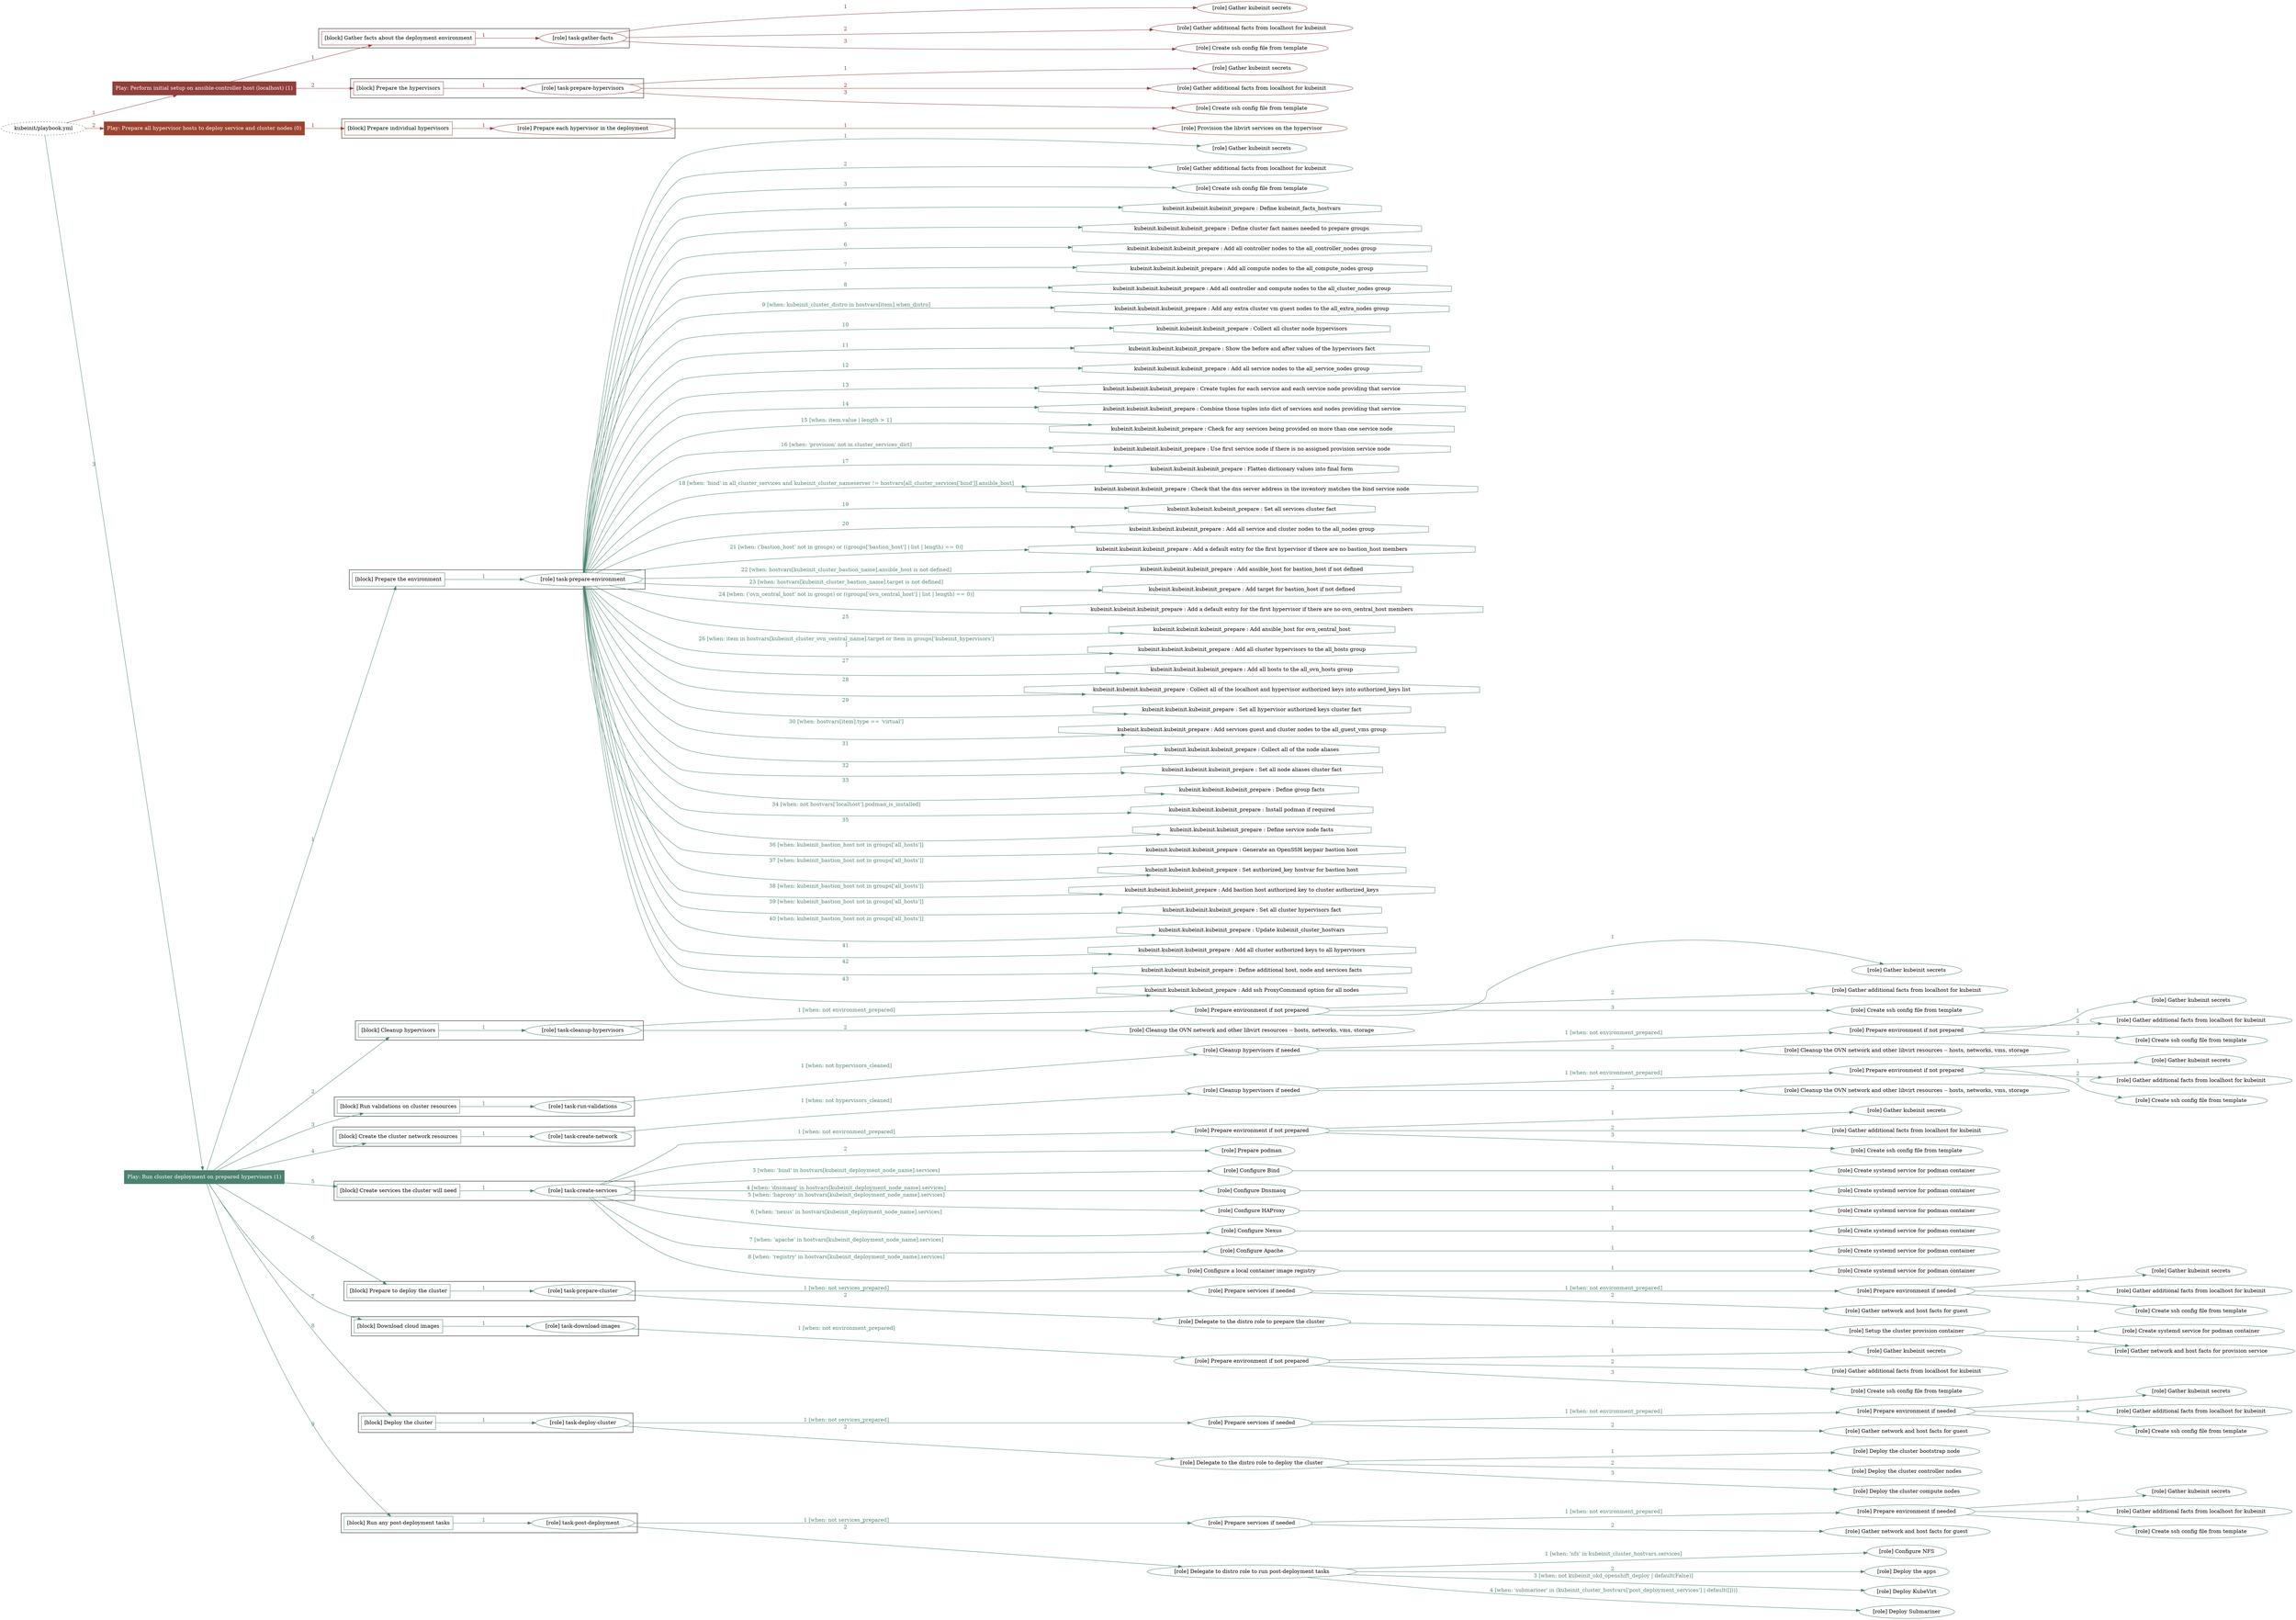 digraph {
	graph [concentrate=true ordering=in rankdir=LR ratio=fill]
	edge [esep=5 sep=10]
	"kubeinit/playbook.yml" [URL="/home/runner/work/kubeinit/kubeinit/kubeinit/playbook.yml" id=playbook_8d5573ac style=dotted]
	play_053ea369 [label="Play: Perform initial setup on ansible-controller host (localhost) (1)" URL="/home/runner/work/kubeinit/kubeinit/kubeinit/playbook.yml" color="#903f3c" fontcolor="#ffffff" id=play_053ea369 shape=box style=filled tooltip=localhost]
	"kubeinit/playbook.yml" -> play_053ea369 [label="1 " color="#903f3c" fontcolor="#903f3c" id=edge_a3013bf0 labeltooltip="1 " tooltip="1 "]
	subgraph "Gather kubeinit secrets" {
		role_532ce333 [label="[role] Gather kubeinit secrets" URL="/home/runner/.ansible/collections/ansible_collections/kubeinit/kubeinit/roles/kubeinit_prepare/tasks/gather_kubeinit_facts.yml" color="#903f3c" id=role_532ce333 tooltip="Gather kubeinit secrets"]
	}
	subgraph "Gather additional facts from localhost for kubeinit" {
		role_33d07487 [label="[role] Gather additional facts from localhost for kubeinit" URL="/home/runner/.ansible/collections/ansible_collections/kubeinit/kubeinit/roles/kubeinit_prepare/tasks/gather_kubeinit_facts.yml" color="#903f3c" id=role_33d07487 tooltip="Gather additional facts from localhost for kubeinit"]
	}
	subgraph "Create ssh config file from template" {
		role_3aaac4f6 [label="[role] Create ssh config file from template" URL="/home/runner/.ansible/collections/ansible_collections/kubeinit/kubeinit/roles/kubeinit_prepare/tasks/gather_kubeinit_facts.yml" color="#903f3c" id=role_3aaac4f6 tooltip="Create ssh config file from template"]
	}
	subgraph "task-gather-facts" {
		role_3e9b1aee [label="[role] task-gather-facts" URL="/home/runner/work/kubeinit/kubeinit/kubeinit/playbook.yml" color="#903f3c" id=role_3e9b1aee tooltip="task-gather-facts"]
		role_3e9b1aee -> role_532ce333 [label="1 " color="#903f3c" fontcolor="#903f3c" id=edge_bbf2326a labeltooltip="1 " tooltip="1 "]
		role_3e9b1aee -> role_33d07487 [label="2 " color="#903f3c" fontcolor="#903f3c" id=edge_dcf78ab6 labeltooltip="2 " tooltip="2 "]
		role_3e9b1aee -> role_3aaac4f6 [label="3 " color="#903f3c" fontcolor="#903f3c" id=edge_86fddc4f labeltooltip="3 " tooltip="3 "]
	}
	subgraph "Gather kubeinit secrets" {
		role_a348fa1e [label="[role] Gather kubeinit secrets" URL="/home/runner/.ansible/collections/ansible_collections/kubeinit/kubeinit/roles/kubeinit_prepare/tasks/gather_kubeinit_facts.yml" color="#903f3c" id=role_a348fa1e tooltip="Gather kubeinit secrets"]
	}
	subgraph "Gather additional facts from localhost for kubeinit" {
		role_28e2e22c [label="[role] Gather additional facts from localhost for kubeinit" URL="/home/runner/.ansible/collections/ansible_collections/kubeinit/kubeinit/roles/kubeinit_prepare/tasks/gather_kubeinit_facts.yml" color="#903f3c" id=role_28e2e22c tooltip="Gather additional facts from localhost for kubeinit"]
	}
	subgraph "Create ssh config file from template" {
		role_cd3ec3ee [label="[role] Create ssh config file from template" URL="/home/runner/.ansible/collections/ansible_collections/kubeinit/kubeinit/roles/kubeinit_prepare/tasks/gather_kubeinit_facts.yml" color="#903f3c" id=role_cd3ec3ee tooltip="Create ssh config file from template"]
	}
	subgraph "task-prepare-hypervisors" {
		role_7b2aa7ef [label="[role] task-prepare-hypervisors" URL="/home/runner/work/kubeinit/kubeinit/kubeinit/playbook.yml" color="#903f3c" id=role_7b2aa7ef tooltip="task-prepare-hypervisors"]
		role_7b2aa7ef -> role_a348fa1e [label="1 " color="#903f3c" fontcolor="#903f3c" id=edge_abfbcab7 labeltooltip="1 " tooltip="1 "]
		role_7b2aa7ef -> role_28e2e22c [label="2 " color="#903f3c" fontcolor="#903f3c" id=edge_acfe8ccc labeltooltip="2 " tooltip="2 "]
		role_7b2aa7ef -> role_cd3ec3ee [label="3 " color="#903f3c" fontcolor="#903f3c" id=edge_956b2762 labeltooltip="3 " tooltip="3 "]
	}
	subgraph "Play: Perform initial setup on ansible-controller host (localhost) (1)" {
		play_053ea369 -> block_03dbabe7 [label=1 color="#903f3c" fontcolor="#903f3c" id=edge_592fe88f labeltooltip=1 tooltip=1]
		subgraph cluster_block_03dbabe7 {
			block_03dbabe7 [label="[block] Gather facts about the deployment environment" URL="/home/runner/work/kubeinit/kubeinit/kubeinit/playbook.yml" color="#903f3c" id=block_03dbabe7 labeltooltip="Gather facts about the deployment environment" shape=box tooltip="Gather facts about the deployment environment"]
			block_03dbabe7 -> role_3e9b1aee [label="1 " color="#903f3c" fontcolor="#903f3c" id=edge_4d8b4848 labeltooltip="1 " tooltip="1 "]
		}
		play_053ea369 -> block_2db72e00 [label=2 color="#903f3c" fontcolor="#903f3c" id=edge_09207cc5 labeltooltip=2 tooltip=2]
		subgraph cluster_block_2db72e00 {
			block_2db72e00 [label="[block] Prepare the hypervisors" URL="/home/runner/work/kubeinit/kubeinit/kubeinit/playbook.yml" color="#903f3c" id=block_2db72e00 labeltooltip="Prepare the hypervisors" shape=box tooltip="Prepare the hypervisors"]
			block_2db72e00 -> role_7b2aa7ef [label="1 " color="#903f3c" fontcolor="#903f3c" id=edge_973f64d5 labeltooltip="1 " tooltip="1 "]
		}
	}
	play_77795c1a [label="Play: Prepare all hypervisor hosts to deploy service and cluster nodes (0)" URL="/home/runner/work/kubeinit/kubeinit/kubeinit/playbook.yml" color="#9c4330" fontcolor="#ffffff" id=play_77795c1a shape=box style=filled tooltip="Play: Prepare all hypervisor hosts to deploy service and cluster nodes (0)"]
	"kubeinit/playbook.yml" -> play_77795c1a [label="2 " color="#9c4330" fontcolor="#9c4330" id=edge_f0987c31 labeltooltip="2 " tooltip="2 "]
	subgraph "Provision the libvirt services on the hypervisor" {
		role_7630bf75 [label="[role] Provision the libvirt services on the hypervisor" URL="/home/runner/.ansible/collections/ansible_collections/kubeinit/kubeinit/roles/kubeinit_prepare/tasks/prepare_hypervisor.yml" color="#9c4330" id=role_7630bf75 tooltip="Provision the libvirt services on the hypervisor"]
	}
	subgraph "Prepare each hypervisor in the deployment" {
		role_aa1078f0 [label="[role] Prepare each hypervisor in the deployment" URL="/home/runner/work/kubeinit/kubeinit/kubeinit/playbook.yml" color="#9c4330" id=role_aa1078f0 tooltip="Prepare each hypervisor in the deployment"]
		role_aa1078f0 -> role_7630bf75 [label="1 " color="#9c4330" fontcolor="#9c4330" id=edge_5627a6d8 labeltooltip="1 " tooltip="1 "]
	}
	subgraph "Play: Prepare all hypervisor hosts to deploy service and cluster nodes (0)" {
		play_77795c1a -> block_658cd0f0 [label=1 color="#9c4330" fontcolor="#9c4330" id=edge_2f57d000 labeltooltip=1 tooltip=1]
		subgraph cluster_block_658cd0f0 {
			block_658cd0f0 [label="[block] Prepare individual hypervisors" URL="/home/runner/work/kubeinit/kubeinit/kubeinit/playbook.yml" color="#9c4330" id=block_658cd0f0 labeltooltip="Prepare individual hypervisors" shape=box tooltip="Prepare individual hypervisors"]
			block_658cd0f0 -> role_aa1078f0 [label="1 " color="#9c4330" fontcolor="#9c4330" id=edge_2d1e1614 labeltooltip="1 " tooltip="1 "]
		}
	}
	play_6e9b8053 [label="Play: Run cluster deployment on prepared hypervisors (1)" URL="/home/runner/work/kubeinit/kubeinit/kubeinit/playbook.yml" color="#4b816f" fontcolor="#ffffff" id=play_6e9b8053 shape=box style=filled tooltip=localhost]
	"kubeinit/playbook.yml" -> play_6e9b8053 [label="3 " color="#4b816f" fontcolor="#4b816f" id=edge_c9eca6c6 labeltooltip="3 " tooltip="3 "]
	subgraph "Gather kubeinit secrets" {
		role_444c6a29 [label="[role] Gather kubeinit secrets" URL="/home/runner/.ansible/collections/ansible_collections/kubeinit/kubeinit/roles/kubeinit_prepare/tasks/gather_kubeinit_facts.yml" color="#4b816f" id=role_444c6a29 tooltip="Gather kubeinit secrets"]
	}
	subgraph "Gather additional facts from localhost for kubeinit" {
		role_e2e6a176 [label="[role] Gather additional facts from localhost for kubeinit" URL="/home/runner/.ansible/collections/ansible_collections/kubeinit/kubeinit/roles/kubeinit_prepare/tasks/gather_kubeinit_facts.yml" color="#4b816f" id=role_e2e6a176 tooltip="Gather additional facts from localhost for kubeinit"]
	}
	subgraph "Create ssh config file from template" {
		role_52a2f0cf [label="[role] Create ssh config file from template" URL="/home/runner/.ansible/collections/ansible_collections/kubeinit/kubeinit/roles/kubeinit_prepare/tasks/gather_kubeinit_facts.yml" color="#4b816f" id=role_52a2f0cf tooltip="Create ssh config file from template"]
	}
	subgraph "task-prepare-environment" {
		role_639b4318 [label="[role] task-prepare-environment" URL="/home/runner/work/kubeinit/kubeinit/kubeinit/playbook.yml" color="#4b816f" id=role_639b4318 tooltip="task-prepare-environment"]
		role_639b4318 -> role_444c6a29 [label="1 " color="#4b816f" fontcolor="#4b816f" id=edge_729e97f3 labeltooltip="1 " tooltip="1 "]
		role_639b4318 -> role_e2e6a176 [label="2 " color="#4b816f" fontcolor="#4b816f" id=edge_358f7bb9 labeltooltip="2 " tooltip="2 "]
		role_639b4318 -> role_52a2f0cf [label="3 " color="#4b816f" fontcolor="#4b816f" id=edge_d2287fee labeltooltip="3 " tooltip="3 "]
		task_b8e37aeb [label="kubeinit.kubeinit.kubeinit_prepare : Define kubeinit_facts_hostvars" URL="/home/runner/.ansible/collections/ansible_collections/kubeinit/kubeinit/roles/kubeinit_prepare/tasks/main.yml" color="#4b816f" id=task_b8e37aeb shape=octagon tooltip="kubeinit.kubeinit.kubeinit_prepare : Define kubeinit_facts_hostvars"]
		role_639b4318 -> task_b8e37aeb [label="4 " color="#4b816f" fontcolor="#4b816f" id=edge_d8dfb151 labeltooltip="4 " tooltip="4 "]
		task_7d9e97bb [label="kubeinit.kubeinit.kubeinit_prepare : Define cluster fact names needed to prepare groups" URL="/home/runner/.ansible/collections/ansible_collections/kubeinit/kubeinit/roles/kubeinit_prepare/tasks/main.yml" color="#4b816f" id=task_7d9e97bb shape=octagon tooltip="kubeinit.kubeinit.kubeinit_prepare : Define cluster fact names needed to prepare groups"]
		role_639b4318 -> task_7d9e97bb [label="5 " color="#4b816f" fontcolor="#4b816f" id=edge_5c64fa77 labeltooltip="5 " tooltip="5 "]
		task_091faea9 [label="kubeinit.kubeinit.kubeinit_prepare : Add all controller nodes to the all_controller_nodes group" URL="/home/runner/.ansible/collections/ansible_collections/kubeinit/kubeinit/roles/kubeinit_prepare/tasks/prepare_groups.yml" color="#4b816f" id=task_091faea9 shape=octagon tooltip="kubeinit.kubeinit.kubeinit_prepare : Add all controller nodes to the all_controller_nodes group"]
		role_639b4318 -> task_091faea9 [label="6 " color="#4b816f" fontcolor="#4b816f" id=edge_cfb22fc2 labeltooltip="6 " tooltip="6 "]
		task_39da2216 [label="kubeinit.kubeinit.kubeinit_prepare : Add all compute nodes to the all_compute_nodes group" URL="/home/runner/.ansible/collections/ansible_collections/kubeinit/kubeinit/roles/kubeinit_prepare/tasks/prepare_groups.yml" color="#4b816f" id=task_39da2216 shape=octagon tooltip="kubeinit.kubeinit.kubeinit_prepare : Add all compute nodes to the all_compute_nodes group"]
		role_639b4318 -> task_39da2216 [label="7 " color="#4b816f" fontcolor="#4b816f" id=edge_51f61da4 labeltooltip="7 " tooltip="7 "]
		task_614bc393 [label="kubeinit.kubeinit.kubeinit_prepare : Add all controller and compute nodes to the all_cluster_nodes group" URL="/home/runner/.ansible/collections/ansible_collections/kubeinit/kubeinit/roles/kubeinit_prepare/tasks/prepare_groups.yml" color="#4b816f" id=task_614bc393 shape=octagon tooltip="kubeinit.kubeinit.kubeinit_prepare : Add all controller and compute nodes to the all_cluster_nodes group"]
		role_639b4318 -> task_614bc393 [label="8 " color="#4b816f" fontcolor="#4b816f" id=edge_d3cd365f labeltooltip="8 " tooltip="8 "]
		task_a6437f78 [label="kubeinit.kubeinit.kubeinit_prepare : Add any extra cluster vm guest nodes to the all_extra_nodes group" URL="/home/runner/.ansible/collections/ansible_collections/kubeinit/kubeinit/roles/kubeinit_prepare/tasks/prepare_groups.yml" color="#4b816f" id=task_a6437f78 shape=octagon tooltip="kubeinit.kubeinit.kubeinit_prepare : Add any extra cluster vm guest nodes to the all_extra_nodes group"]
		role_639b4318 -> task_a6437f78 [label="9 [when: kubeinit_cluster_distro in hostvars[item].when_distro]" color="#4b816f" fontcolor="#4b816f" id=edge_5e897751 labeltooltip="9 [when: kubeinit_cluster_distro in hostvars[item].when_distro]" tooltip="9 [when: kubeinit_cluster_distro in hostvars[item].when_distro]"]
		task_717c4858 [label="kubeinit.kubeinit.kubeinit_prepare : Collect all cluster node hypervisors" URL="/home/runner/.ansible/collections/ansible_collections/kubeinit/kubeinit/roles/kubeinit_prepare/tasks/prepare_groups.yml" color="#4b816f" id=task_717c4858 shape=octagon tooltip="kubeinit.kubeinit.kubeinit_prepare : Collect all cluster node hypervisors"]
		role_639b4318 -> task_717c4858 [label="10 " color="#4b816f" fontcolor="#4b816f" id=edge_2a9dae43 labeltooltip="10 " tooltip="10 "]
		task_8324b4c1 [label="kubeinit.kubeinit.kubeinit_prepare : Show the before and after values of the hypervisors fact" URL="/home/runner/.ansible/collections/ansible_collections/kubeinit/kubeinit/roles/kubeinit_prepare/tasks/prepare_groups.yml" color="#4b816f" id=task_8324b4c1 shape=octagon tooltip="kubeinit.kubeinit.kubeinit_prepare : Show the before and after values of the hypervisors fact"]
		role_639b4318 -> task_8324b4c1 [label="11 " color="#4b816f" fontcolor="#4b816f" id=edge_fc9ab44e labeltooltip="11 " tooltip="11 "]
		task_ad2e68c0 [label="kubeinit.kubeinit.kubeinit_prepare : Add all service nodes to the all_service_nodes group" URL="/home/runner/.ansible/collections/ansible_collections/kubeinit/kubeinit/roles/kubeinit_prepare/tasks/prepare_groups.yml" color="#4b816f" id=task_ad2e68c0 shape=octagon tooltip="kubeinit.kubeinit.kubeinit_prepare : Add all service nodes to the all_service_nodes group"]
		role_639b4318 -> task_ad2e68c0 [label="12 " color="#4b816f" fontcolor="#4b816f" id=edge_d34e4641 labeltooltip="12 " tooltip="12 "]
		task_205f3c26 [label="kubeinit.kubeinit.kubeinit_prepare : Create tuples for each service and each service node providing that service" URL="/home/runner/.ansible/collections/ansible_collections/kubeinit/kubeinit/roles/kubeinit_prepare/tasks/prepare_groups.yml" color="#4b816f" id=task_205f3c26 shape=octagon tooltip="kubeinit.kubeinit.kubeinit_prepare : Create tuples for each service and each service node providing that service"]
		role_639b4318 -> task_205f3c26 [label="13 " color="#4b816f" fontcolor="#4b816f" id=edge_c9c90cee labeltooltip="13 " tooltip="13 "]
		task_452f4e2c [label="kubeinit.kubeinit.kubeinit_prepare : Combine those tuples into dict of services and nodes providing that service" URL="/home/runner/.ansible/collections/ansible_collections/kubeinit/kubeinit/roles/kubeinit_prepare/tasks/prepare_groups.yml" color="#4b816f" id=task_452f4e2c shape=octagon tooltip="kubeinit.kubeinit.kubeinit_prepare : Combine those tuples into dict of services and nodes providing that service"]
		role_639b4318 -> task_452f4e2c [label="14 " color="#4b816f" fontcolor="#4b816f" id=edge_7b44cd2a labeltooltip="14 " tooltip="14 "]
		task_525a67d7 [label="kubeinit.kubeinit.kubeinit_prepare : Check for any services being provided on more than one service node" URL="/home/runner/.ansible/collections/ansible_collections/kubeinit/kubeinit/roles/kubeinit_prepare/tasks/prepare_groups.yml" color="#4b816f" id=task_525a67d7 shape=octagon tooltip="kubeinit.kubeinit.kubeinit_prepare : Check for any services being provided on more than one service node"]
		role_639b4318 -> task_525a67d7 [label="15 [when: item.value | length > 1]" color="#4b816f" fontcolor="#4b816f" id=edge_1f7eb22f labeltooltip="15 [when: item.value | length > 1]" tooltip="15 [when: item.value | length > 1]"]
		task_59fae588 [label="kubeinit.kubeinit.kubeinit_prepare : Use first service node if there is no assigned provision service node" URL="/home/runner/.ansible/collections/ansible_collections/kubeinit/kubeinit/roles/kubeinit_prepare/tasks/prepare_groups.yml" color="#4b816f" id=task_59fae588 shape=octagon tooltip="kubeinit.kubeinit.kubeinit_prepare : Use first service node if there is no assigned provision service node"]
		role_639b4318 -> task_59fae588 [label="16 [when: 'provision' not in cluster_services_dict]" color="#4b816f" fontcolor="#4b816f" id=edge_4710b83e labeltooltip="16 [when: 'provision' not in cluster_services_dict]" tooltip="16 [when: 'provision' not in cluster_services_dict]"]
		task_2725b32e [label="kubeinit.kubeinit.kubeinit_prepare : Flatten dictionary values into final form" URL="/home/runner/.ansible/collections/ansible_collections/kubeinit/kubeinit/roles/kubeinit_prepare/tasks/prepare_groups.yml" color="#4b816f" id=task_2725b32e shape=octagon tooltip="kubeinit.kubeinit.kubeinit_prepare : Flatten dictionary values into final form"]
		role_639b4318 -> task_2725b32e [label="17 " color="#4b816f" fontcolor="#4b816f" id=edge_4e500d06 labeltooltip="17 " tooltip="17 "]
		task_64bc4f85 [label="kubeinit.kubeinit.kubeinit_prepare : Check that the dns server address in the inventory matches the bind service node" URL="/home/runner/.ansible/collections/ansible_collections/kubeinit/kubeinit/roles/kubeinit_prepare/tasks/prepare_groups.yml" color="#4b816f" id=task_64bc4f85 shape=octagon tooltip="kubeinit.kubeinit.kubeinit_prepare : Check that the dns server address in the inventory matches the bind service node"]
		role_639b4318 -> task_64bc4f85 [label="18 [when: 'bind' in all_cluster_services and kubeinit_cluster_nameserver != hostvars[all_cluster_services['bind']].ansible_host]" color="#4b816f" fontcolor="#4b816f" id=edge_a41d9c47 labeltooltip="18 [when: 'bind' in all_cluster_services and kubeinit_cluster_nameserver != hostvars[all_cluster_services['bind']].ansible_host]" tooltip="18 [when: 'bind' in all_cluster_services and kubeinit_cluster_nameserver != hostvars[all_cluster_services['bind']].ansible_host]"]
		task_12ad8d05 [label="kubeinit.kubeinit.kubeinit_prepare : Set all services cluster fact" URL="/home/runner/.ansible/collections/ansible_collections/kubeinit/kubeinit/roles/kubeinit_prepare/tasks/prepare_groups.yml" color="#4b816f" id=task_12ad8d05 shape=octagon tooltip="kubeinit.kubeinit.kubeinit_prepare : Set all services cluster fact"]
		role_639b4318 -> task_12ad8d05 [label="19 " color="#4b816f" fontcolor="#4b816f" id=edge_5b57c43b labeltooltip="19 " tooltip="19 "]
		task_ebe10749 [label="kubeinit.kubeinit.kubeinit_prepare : Add all service and cluster nodes to the all_nodes group" URL="/home/runner/.ansible/collections/ansible_collections/kubeinit/kubeinit/roles/kubeinit_prepare/tasks/prepare_groups.yml" color="#4b816f" id=task_ebe10749 shape=octagon tooltip="kubeinit.kubeinit.kubeinit_prepare : Add all service and cluster nodes to the all_nodes group"]
		role_639b4318 -> task_ebe10749 [label="20 " color="#4b816f" fontcolor="#4b816f" id=edge_0936c537 labeltooltip="20 " tooltip="20 "]
		task_eb07d38d [label="kubeinit.kubeinit.kubeinit_prepare : Add a default entry for the first hypervisor if there are no bastion_host members" URL="/home/runner/.ansible/collections/ansible_collections/kubeinit/kubeinit/roles/kubeinit_prepare/tasks/prepare_groups.yml" color="#4b816f" id=task_eb07d38d shape=octagon tooltip="kubeinit.kubeinit.kubeinit_prepare : Add a default entry for the first hypervisor if there are no bastion_host members"]
		role_639b4318 -> task_eb07d38d [label="21 [when: ('bastion_host' not in groups) or ((groups['bastion_host'] | list | length) == 0)]" color="#4b816f" fontcolor="#4b816f" id=edge_99327e13 labeltooltip="21 [when: ('bastion_host' not in groups) or ((groups['bastion_host'] | list | length) == 0)]" tooltip="21 [when: ('bastion_host' not in groups) or ((groups['bastion_host'] | list | length) == 0)]"]
		task_f01f6db7 [label="kubeinit.kubeinit.kubeinit_prepare : Add ansible_host for bastion_host if not defined" URL="/home/runner/.ansible/collections/ansible_collections/kubeinit/kubeinit/roles/kubeinit_prepare/tasks/prepare_groups.yml" color="#4b816f" id=task_f01f6db7 shape=octagon tooltip="kubeinit.kubeinit.kubeinit_prepare : Add ansible_host for bastion_host if not defined"]
		role_639b4318 -> task_f01f6db7 [label="22 [when: hostvars[kubeinit_cluster_bastion_name].ansible_host is not defined]" color="#4b816f" fontcolor="#4b816f" id=edge_85375030 labeltooltip="22 [when: hostvars[kubeinit_cluster_bastion_name].ansible_host is not defined]" tooltip="22 [when: hostvars[kubeinit_cluster_bastion_name].ansible_host is not defined]"]
		task_52b6e5fe [label="kubeinit.kubeinit.kubeinit_prepare : Add target for bastion_host if not defined" URL="/home/runner/.ansible/collections/ansible_collections/kubeinit/kubeinit/roles/kubeinit_prepare/tasks/prepare_groups.yml" color="#4b816f" id=task_52b6e5fe shape=octagon tooltip="kubeinit.kubeinit.kubeinit_prepare : Add target for bastion_host if not defined"]
		role_639b4318 -> task_52b6e5fe [label="23 [when: hostvars[kubeinit_cluster_bastion_name].target is not defined]" color="#4b816f" fontcolor="#4b816f" id=edge_3683cae1 labeltooltip="23 [when: hostvars[kubeinit_cluster_bastion_name].target is not defined]" tooltip="23 [when: hostvars[kubeinit_cluster_bastion_name].target is not defined]"]
		task_5a695629 [label="kubeinit.kubeinit.kubeinit_prepare : Add a default entry for the first hypervisor if there are no ovn_central_host members" URL="/home/runner/.ansible/collections/ansible_collections/kubeinit/kubeinit/roles/kubeinit_prepare/tasks/prepare_groups.yml" color="#4b816f" id=task_5a695629 shape=octagon tooltip="kubeinit.kubeinit.kubeinit_prepare : Add a default entry for the first hypervisor if there are no ovn_central_host members"]
		role_639b4318 -> task_5a695629 [label="24 [when: ('ovn_central_host' not in groups) or ((groups['ovn_central_host'] | list | length) == 0)]" color="#4b816f" fontcolor="#4b816f" id=edge_0b64f483 labeltooltip="24 [when: ('ovn_central_host' not in groups) or ((groups['ovn_central_host'] | list | length) == 0)]" tooltip="24 [when: ('ovn_central_host' not in groups) or ((groups['ovn_central_host'] | list | length) == 0)]"]
		task_c86c7352 [label="kubeinit.kubeinit.kubeinit_prepare : Add ansible_host for ovn_central_host" URL="/home/runner/.ansible/collections/ansible_collections/kubeinit/kubeinit/roles/kubeinit_prepare/tasks/prepare_groups.yml" color="#4b816f" id=task_c86c7352 shape=octagon tooltip="kubeinit.kubeinit.kubeinit_prepare : Add ansible_host for ovn_central_host"]
		role_639b4318 -> task_c86c7352 [label="25 " color="#4b816f" fontcolor="#4b816f" id=edge_f2b49f4e labeltooltip="25 " tooltip="25 "]
		task_199db843 [label="kubeinit.kubeinit.kubeinit_prepare : Add all cluster hypervisors to the all_hosts group" URL="/home/runner/.ansible/collections/ansible_collections/kubeinit/kubeinit/roles/kubeinit_prepare/tasks/prepare_groups.yml" color="#4b816f" id=task_199db843 shape=octagon tooltip="kubeinit.kubeinit.kubeinit_prepare : Add all cluster hypervisors to the all_hosts group"]
		role_639b4318 -> task_199db843 [label="26 [when: item in hostvars[kubeinit_cluster_ovn_central_name].target or item in groups['kubeinit_hypervisors']
]" color="#4b816f" fontcolor="#4b816f" id=edge_674d752e labeltooltip="26 [when: item in hostvars[kubeinit_cluster_ovn_central_name].target or item in groups['kubeinit_hypervisors']
]" tooltip="26 [when: item in hostvars[kubeinit_cluster_ovn_central_name].target or item in groups['kubeinit_hypervisors']
]"]
		task_dea378b8 [label="kubeinit.kubeinit.kubeinit_prepare : Add all hosts to the all_ovn_hosts group" URL="/home/runner/.ansible/collections/ansible_collections/kubeinit/kubeinit/roles/kubeinit_prepare/tasks/prepare_groups.yml" color="#4b816f" id=task_dea378b8 shape=octagon tooltip="kubeinit.kubeinit.kubeinit_prepare : Add all hosts to the all_ovn_hosts group"]
		role_639b4318 -> task_dea378b8 [label="27 " color="#4b816f" fontcolor="#4b816f" id=edge_015be3cf labeltooltip="27 " tooltip="27 "]
		task_ba055586 [label="kubeinit.kubeinit.kubeinit_prepare : Collect all of the localhost and hypervisor authorized keys into authorized_keys list" URL="/home/runner/.ansible/collections/ansible_collections/kubeinit/kubeinit/roles/kubeinit_prepare/tasks/prepare_groups.yml" color="#4b816f" id=task_ba055586 shape=octagon tooltip="kubeinit.kubeinit.kubeinit_prepare : Collect all of the localhost and hypervisor authorized keys into authorized_keys list"]
		role_639b4318 -> task_ba055586 [label="28 " color="#4b816f" fontcolor="#4b816f" id=edge_a5250840 labeltooltip="28 " tooltip="28 "]
		task_5ae2d1c5 [label="kubeinit.kubeinit.kubeinit_prepare : Set all hypervisor authorized keys cluster fact" URL="/home/runner/.ansible/collections/ansible_collections/kubeinit/kubeinit/roles/kubeinit_prepare/tasks/prepare_groups.yml" color="#4b816f" id=task_5ae2d1c5 shape=octagon tooltip="kubeinit.kubeinit.kubeinit_prepare : Set all hypervisor authorized keys cluster fact"]
		role_639b4318 -> task_5ae2d1c5 [label="29 " color="#4b816f" fontcolor="#4b816f" id=edge_9a62c2d8 labeltooltip="29 " tooltip="29 "]
		task_8dac83e0 [label="kubeinit.kubeinit.kubeinit_prepare : Add services guest and cluster nodes to the all_guest_vms group" URL="/home/runner/.ansible/collections/ansible_collections/kubeinit/kubeinit/roles/kubeinit_prepare/tasks/prepare_groups.yml" color="#4b816f" id=task_8dac83e0 shape=octagon tooltip="kubeinit.kubeinit.kubeinit_prepare : Add services guest and cluster nodes to the all_guest_vms group"]
		role_639b4318 -> task_8dac83e0 [label="30 [when: hostvars[item].type == 'virtual']" color="#4b816f" fontcolor="#4b816f" id=edge_0fa1ad90 labeltooltip="30 [when: hostvars[item].type == 'virtual']" tooltip="30 [when: hostvars[item].type == 'virtual']"]
		task_c09857e8 [label="kubeinit.kubeinit.kubeinit_prepare : Collect all of the node aliases" URL="/home/runner/.ansible/collections/ansible_collections/kubeinit/kubeinit/roles/kubeinit_prepare/tasks/prepare_groups.yml" color="#4b816f" id=task_c09857e8 shape=octagon tooltip="kubeinit.kubeinit.kubeinit_prepare : Collect all of the node aliases"]
		role_639b4318 -> task_c09857e8 [label="31 " color="#4b816f" fontcolor="#4b816f" id=edge_1621a51d labeltooltip="31 " tooltip="31 "]
		task_25cb6bb3 [label="kubeinit.kubeinit.kubeinit_prepare : Set all node aliases cluster fact" URL="/home/runner/.ansible/collections/ansible_collections/kubeinit/kubeinit/roles/kubeinit_prepare/tasks/prepare_groups.yml" color="#4b816f" id=task_25cb6bb3 shape=octagon tooltip="kubeinit.kubeinit.kubeinit_prepare : Set all node aliases cluster fact"]
		role_639b4318 -> task_25cb6bb3 [label="32 " color="#4b816f" fontcolor="#4b816f" id=edge_7ac9b1eb labeltooltip="32 " tooltip="32 "]
		task_1055cc81 [label="kubeinit.kubeinit.kubeinit_prepare : Define group facts" URL="/home/runner/.ansible/collections/ansible_collections/kubeinit/kubeinit/roles/kubeinit_prepare/tasks/main.yml" color="#4b816f" id=task_1055cc81 shape=octagon tooltip="kubeinit.kubeinit.kubeinit_prepare : Define group facts"]
		role_639b4318 -> task_1055cc81 [label="33 " color="#4b816f" fontcolor="#4b816f" id=edge_695ef7e4 labeltooltip="33 " tooltip="33 "]
		task_67023b73 [label="kubeinit.kubeinit.kubeinit_prepare : Install podman if required" URL="/home/runner/.ansible/collections/ansible_collections/kubeinit/kubeinit/roles/kubeinit_prepare/tasks/main.yml" color="#4b816f" id=task_67023b73 shape=octagon tooltip="kubeinit.kubeinit.kubeinit_prepare : Install podman if required"]
		role_639b4318 -> task_67023b73 [label="34 [when: not hostvars['localhost'].podman_is_installed]" color="#4b816f" fontcolor="#4b816f" id=edge_ead21d76 labeltooltip="34 [when: not hostvars['localhost'].podman_is_installed]" tooltip="34 [when: not hostvars['localhost'].podman_is_installed]"]
		task_eed95917 [label="kubeinit.kubeinit.kubeinit_prepare : Define service node facts" URL="/home/runner/.ansible/collections/ansible_collections/kubeinit/kubeinit/roles/kubeinit_prepare/tasks/main.yml" color="#4b816f" id=task_eed95917 shape=octagon tooltip="kubeinit.kubeinit.kubeinit_prepare : Define service node facts"]
		role_639b4318 -> task_eed95917 [label="35 " color="#4b816f" fontcolor="#4b816f" id=edge_9438d192 labeltooltip="35 " tooltip="35 "]
		task_4673d1ed [label="kubeinit.kubeinit.kubeinit_prepare : Generate an OpenSSH keypair bastion host" URL="/home/runner/.ansible/collections/ansible_collections/kubeinit/kubeinit/roles/kubeinit_prepare/tasks/main.yml" color="#4b816f" id=task_4673d1ed shape=octagon tooltip="kubeinit.kubeinit.kubeinit_prepare : Generate an OpenSSH keypair bastion host"]
		role_639b4318 -> task_4673d1ed [label="36 [when: kubeinit_bastion_host not in groups['all_hosts']]" color="#4b816f" fontcolor="#4b816f" id=edge_d1ff7fbc labeltooltip="36 [when: kubeinit_bastion_host not in groups['all_hosts']]" tooltip="36 [when: kubeinit_bastion_host not in groups['all_hosts']]"]
		task_8d4a5bf1 [label="kubeinit.kubeinit.kubeinit_prepare : Set authorized_key hostvar for bastion host" URL="/home/runner/.ansible/collections/ansible_collections/kubeinit/kubeinit/roles/kubeinit_prepare/tasks/main.yml" color="#4b816f" id=task_8d4a5bf1 shape=octagon tooltip="kubeinit.kubeinit.kubeinit_prepare : Set authorized_key hostvar for bastion host"]
		role_639b4318 -> task_8d4a5bf1 [label="37 [when: kubeinit_bastion_host not in groups['all_hosts']]" color="#4b816f" fontcolor="#4b816f" id=edge_e796bd2f labeltooltip="37 [when: kubeinit_bastion_host not in groups['all_hosts']]" tooltip="37 [when: kubeinit_bastion_host not in groups['all_hosts']]"]
		task_a4b456ed [label="kubeinit.kubeinit.kubeinit_prepare : Add bastion host authorized key to cluster authorized_keys" URL="/home/runner/.ansible/collections/ansible_collections/kubeinit/kubeinit/roles/kubeinit_prepare/tasks/main.yml" color="#4b816f" id=task_a4b456ed shape=octagon tooltip="kubeinit.kubeinit.kubeinit_prepare : Add bastion host authorized key to cluster authorized_keys"]
		role_639b4318 -> task_a4b456ed [label="38 [when: kubeinit_bastion_host not in groups['all_hosts']]" color="#4b816f" fontcolor="#4b816f" id=edge_bdf758d4 labeltooltip="38 [when: kubeinit_bastion_host not in groups['all_hosts']]" tooltip="38 [when: kubeinit_bastion_host not in groups['all_hosts']]"]
		task_96192661 [label="kubeinit.kubeinit.kubeinit_prepare : Set all cluster hypervisors fact" URL="/home/runner/.ansible/collections/ansible_collections/kubeinit/kubeinit/roles/kubeinit_prepare/tasks/main.yml" color="#4b816f" id=task_96192661 shape=octagon tooltip="kubeinit.kubeinit.kubeinit_prepare : Set all cluster hypervisors fact"]
		role_639b4318 -> task_96192661 [label="39 [when: kubeinit_bastion_host not in groups['all_hosts']]" color="#4b816f" fontcolor="#4b816f" id=edge_8d28e4ed labeltooltip="39 [when: kubeinit_bastion_host not in groups['all_hosts']]" tooltip="39 [when: kubeinit_bastion_host not in groups['all_hosts']]"]
		task_fa1c7cbe [label="kubeinit.kubeinit.kubeinit_prepare : Update kubeinit_cluster_hostvars" URL="/home/runner/.ansible/collections/ansible_collections/kubeinit/kubeinit/roles/kubeinit_prepare/tasks/main.yml" color="#4b816f" id=task_fa1c7cbe shape=octagon tooltip="kubeinit.kubeinit.kubeinit_prepare : Update kubeinit_cluster_hostvars"]
		role_639b4318 -> task_fa1c7cbe [label="40 [when: kubeinit_bastion_host not in groups['all_hosts']]" color="#4b816f" fontcolor="#4b816f" id=edge_f35c73d7 labeltooltip="40 [when: kubeinit_bastion_host not in groups['all_hosts']]" tooltip="40 [when: kubeinit_bastion_host not in groups['all_hosts']]"]
		task_a3f938db [label="kubeinit.kubeinit.kubeinit_prepare : Add all cluster authorized keys to all hypervisors" URL="/home/runner/.ansible/collections/ansible_collections/kubeinit/kubeinit/roles/kubeinit_prepare/tasks/main.yml" color="#4b816f" id=task_a3f938db shape=octagon tooltip="kubeinit.kubeinit.kubeinit_prepare : Add all cluster authorized keys to all hypervisors"]
		role_639b4318 -> task_a3f938db [label="41 " color="#4b816f" fontcolor="#4b816f" id=edge_7b7adab0 labeltooltip="41 " tooltip="41 "]
		task_f4c8f506 [label="kubeinit.kubeinit.kubeinit_prepare : Define additional host, node and services facts" URL="/home/runner/.ansible/collections/ansible_collections/kubeinit/kubeinit/roles/kubeinit_prepare/tasks/main.yml" color="#4b816f" id=task_f4c8f506 shape=octagon tooltip="kubeinit.kubeinit.kubeinit_prepare : Define additional host, node and services facts"]
		role_639b4318 -> task_f4c8f506 [label="42 " color="#4b816f" fontcolor="#4b816f" id=edge_226c61fd labeltooltip="42 " tooltip="42 "]
		task_43f9ab0e [label="kubeinit.kubeinit.kubeinit_prepare : Add ssh ProxyCommand option for all nodes" URL="/home/runner/.ansible/collections/ansible_collections/kubeinit/kubeinit/roles/kubeinit_prepare/tasks/main.yml" color="#4b816f" id=task_43f9ab0e shape=octagon tooltip="kubeinit.kubeinit.kubeinit_prepare : Add ssh ProxyCommand option for all nodes"]
		role_639b4318 -> task_43f9ab0e [label="43 " color="#4b816f" fontcolor="#4b816f" id=edge_eb2160df labeltooltip="43 " tooltip="43 "]
	}
	subgraph "Gather kubeinit secrets" {
		role_0c746053 [label="[role] Gather kubeinit secrets" URL="/home/runner/.ansible/collections/ansible_collections/kubeinit/kubeinit/roles/kubeinit_prepare/tasks/gather_kubeinit_facts.yml" color="#4b816f" id=role_0c746053 tooltip="Gather kubeinit secrets"]
	}
	subgraph "Gather additional facts from localhost for kubeinit" {
		role_7cb90303 [label="[role] Gather additional facts from localhost for kubeinit" URL="/home/runner/.ansible/collections/ansible_collections/kubeinit/kubeinit/roles/kubeinit_prepare/tasks/gather_kubeinit_facts.yml" color="#4b816f" id=role_7cb90303 tooltip="Gather additional facts from localhost for kubeinit"]
	}
	subgraph "Create ssh config file from template" {
		role_d744b924 [label="[role] Create ssh config file from template" URL="/home/runner/.ansible/collections/ansible_collections/kubeinit/kubeinit/roles/kubeinit_prepare/tasks/gather_kubeinit_facts.yml" color="#4b816f" id=role_d744b924 tooltip="Create ssh config file from template"]
	}
	subgraph "Prepare environment if not prepared" {
		role_75816cc7 [label="[role] Prepare environment if not prepared" URL="/home/runner/.ansible/collections/ansible_collections/kubeinit/kubeinit/roles/kubeinit_prepare/tasks/cleanup_hypervisors.yml" color="#4b816f" id=role_75816cc7 tooltip="Prepare environment if not prepared"]
		role_75816cc7 -> role_0c746053 [label="1 " color="#4b816f" fontcolor="#4b816f" id=edge_cbe33809 labeltooltip="1 " tooltip="1 "]
		role_75816cc7 -> role_7cb90303 [label="2 " color="#4b816f" fontcolor="#4b816f" id=edge_ee63990c labeltooltip="2 " tooltip="2 "]
		role_75816cc7 -> role_d744b924 [label="3 " color="#4b816f" fontcolor="#4b816f" id=edge_b6134526 labeltooltip="3 " tooltip="3 "]
	}
	subgraph "Cleanup the OVN network and other libvirt resources -- hosts, networks, vms, storage" {
		role_4c67a8e0 [label="[role] Cleanup the OVN network and other libvirt resources -- hosts, networks, vms, storage" URL="/home/runner/.ansible/collections/ansible_collections/kubeinit/kubeinit/roles/kubeinit_prepare/tasks/cleanup_hypervisors.yml" color="#4b816f" id=role_4c67a8e0 tooltip="Cleanup the OVN network and other libvirt resources -- hosts, networks, vms, storage"]
	}
	subgraph "task-cleanup-hypervisors" {
		role_045b8f62 [label="[role] task-cleanup-hypervisors" URL="/home/runner/work/kubeinit/kubeinit/kubeinit/playbook.yml" color="#4b816f" id=role_045b8f62 tooltip="task-cleanup-hypervisors"]
		role_045b8f62 -> role_75816cc7 [label="1 [when: not environment_prepared]" color="#4b816f" fontcolor="#4b816f" id=edge_98a5a379 labeltooltip="1 [when: not environment_prepared]" tooltip="1 [when: not environment_prepared]"]
		role_045b8f62 -> role_4c67a8e0 [label="2 " color="#4b816f" fontcolor="#4b816f" id=edge_017b1d61 labeltooltip="2 " tooltip="2 "]
	}
	subgraph "Gather kubeinit secrets" {
		role_4f97558c [label="[role] Gather kubeinit secrets" URL="/home/runner/.ansible/collections/ansible_collections/kubeinit/kubeinit/roles/kubeinit_prepare/tasks/gather_kubeinit_facts.yml" color="#4b816f" id=role_4f97558c tooltip="Gather kubeinit secrets"]
	}
	subgraph "Gather additional facts from localhost for kubeinit" {
		role_e55c6cc3 [label="[role] Gather additional facts from localhost for kubeinit" URL="/home/runner/.ansible/collections/ansible_collections/kubeinit/kubeinit/roles/kubeinit_prepare/tasks/gather_kubeinit_facts.yml" color="#4b816f" id=role_e55c6cc3 tooltip="Gather additional facts from localhost for kubeinit"]
	}
	subgraph "Create ssh config file from template" {
		role_3626ff90 [label="[role] Create ssh config file from template" URL="/home/runner/.ansible/collections/ansible_collections/kubeinit/kubeinit/roles/kubeinit_prepare/tasks/gather_kubeinit_facts.yml" color="#4b816f" id=role_3626ff90 tooltip="Create ssh config file from template"]
	}
	subgraph "Prepare environment if not prepared" {
		role_255b9b74 [label="[role] Prepare environment if not prepared" URL="/home/runner/.ansible/collections/ansible_collections/kubeinit/kubeinit/roles/kubeinit_prepare/tasks/cleanup_hypervisors.yml" color="#4b816f" id=role_255b9b74 tooltip="Prepare environment if not prepared"]
		role_255b9b74 -> role_4f97558c [label="1 " color="#4b816f" fontcolor="#4b816f" id=edge_cc0e0041 labeltooltip="1 " tooltip="1 "]
		role_255b9b74 -> role_e55c6cc3 [label="2 " color="#4b816f" fontcolor="#4b816f" id=edge_524717d4 labeltooltip="2 " tooltip="2 "]
		role_255b9b74 -> role_3626ff90 [label="3 " color="#4b816f" fontcolor="#4b816f" id=edge_a803755c labeltooltip="3 " tooltip="3 "]
	}
	subgraph "Cleanup the OVN network and other libvirt resources -- hosts, networks, vms, storage" {
		role_02011e3c [label="[role] Cleanup the OVN network and other libvirt resources -- hosts, networks, vms, storage" URL="/home/runner/.ansible/collections/ansible_collections/kubeinit/kubeinit/roles/kubeinit_prepare/tasks/cleanup_hypervisors.yml" color="#4b816f" id=role_02011e3c tooltip="Cleanup the OVN network and other libvirt resources -- hosts, networks, vms, storage"]
	}
	subgraph "Cleanup hypervisors if needed" {
		role_9c0d4980 [label="[role] Cleanup hypervisors if needed" URL="/home/runner/.ansible/collections/ansible_collections/kubeinit/kubeinit/roles/kubeinit_validations/tasks/main.yml" color="#4b816f" id=role_9c0d4980 tooltip="Cleanup hypervisors if needed"]
		role_9c0d4980 -> role_255b9b74 [label="1 [when: not environment_prepared]" color="#4b816f" fontcolor="#4b816f" id=edge_9d9ea765 labeltooltip="1 [when: not environment_prepared]" tooltip="1 [when: not environment_prepared]"]
		role_9c0d4980 -> role_02011e3c [label="2 " color="#4b816f" fontcolor="#4b816f" id=edge_757d8074 labeltooltip="2 " tooltip="2 "]
	}
	subgraph "task-run-validations" {
		role_6f95f805 [label="[role] task-run-validations" URL="/home/runner/work/kubeinit/kubeinit/kubeinit/playbook.yml" color="#4b816f" id=role_6f95f805 tooltip="task-run-validations"]
		role_6f95f805 -> role_9c0d4980 [label="1 [when: not hypervisors_cleaned]" color="#4b816f" fontcolor="#4b816f" id=edge_02c5783a labeltooltip="1 [when: not hypervisors_cleaned]" tooltip="1 [when: not hypervisors_cleaned]"]
	}
	subgraph "Gather kubeinit secrets" {
		role_f9a6f593 [label="[role] Gather kubeinit secrets" URL="/home/runner/.ansible/collections/ansible_collections/kubeinit/kubeinit/roles/kubeinit_prepare/tasks/gather_kubeinit_facts.yml" color="#4b816f" id=role_f9a6f593 tooltip="Gather kubeinit secrets"]
	}
	subgraph "Gather additional facts from localhost for kubeinit" {
		role_54bda405 [label="[role] Gather additional facts from localhost for kubeinit" URL="/home/runner/.ansible/collections/ansible_collections/kubeinit/kubeinit/roles/kubeinit_prepare/tasks/gather_kubeinit_facts.yml" color="#4b816f" id=role_54bda405 tooltip="Gather additional facts from localhost for kubeinit"]
	}
	subgraph "Create ssh config file from template" {
		role_f2228892 [label="[role] Create ssh config file from template" URL="/home/runner/.ansible/collections/ansible_collections/kubeinit/kubeinit/roles/kubeinit_prepare/tasks/gather_kubeinit_facts.yml" color="#4b816f" id=role_f2228892 tooltip="Create ssh config file from template"]
	}
	subgraph "Prepare environment if not prepared" {
		role_63bae693 [label="[role] Prepare environment if not prepared" URL="/home/runner/.ansible/collections/ansible_collections/kubeinit/kubeinit/roles/kubeinit_prepare/tasks/cleanup_hypervisors.yml" color="#4b816f" id=role_63bae693 tooltip="Prepare environment if not prepared"]
		role_63bae693 -> role_f9a6f593 [label="1 " color="#4b816f" fontcolor="#4b816f" id=edge_08126254 labeltooltip="1 " tooltip="1 "]
		role_63bae693 -> role_54bda405 [label="2 " color="#4b816f" fontcolor="#4b816f" id=edge_73b9c148 labeltooltip="2 " tooltip="2 "]
		role_63bae693 -> role_f2228892 [label="3 " color="#4b816f" fontcolor="#4b816f" id=edge_10bcb942 labeltooltip="3 " tooltip="3 "]
	}
	subgraph "Cleanup the OVN network and other libvirt resources -- hosts, networks, vms, storage" {
		role_d12ea222 [label="[role] Cleanup the OVN network and other libvirt resources -- hosts, networks, vms, storage" URL="/home/runner/.ansible/collections/ansible_collections/kubeinit/kubeinit/roles/kubeinit_prepare/tasks/cleanup_hypervisors.yml" color="#4b816f" id=role_d12ea222 tooltip="Cleanup the OVN network and other libvirt resources -- hosts, networks, vms, storage"]
	}
	subgraph "Cleanup hypervisors if needed" {
		role_08659b16 [label="[role] Cleanup hypervisors if needed" URL="/home/runner/.ansible/collections/ansible_collections/kubeinit/kubeinit/roles/kubeinit_libvirt/tasks/create_network.yml" color="#4b816f" id=role_08659b16 tooltip="Cleanup hypervisors if needed"]
		role_08659b16 -> role_63bae693 [label="1 [when: not environment_prepared]" color="#4b816f" fontcolor="#4b816f" id=edge_8d8bc728 labeltooltip="1 [when: not environment_prepared]" tooltip="1 [when: not environment_prepared]"]
		role_08659b16 -> role_d12ea222 [label="2 " color="#4b816f" fontcolor="#4b816f" id=edge_47ec26f8 labeltooltip="2 " tooltip="2 "]
	}
	subgraph "task-create-network" {
		role_f8c86694 [label="[role] task-create-network" URL="/home/runner/work/kubeinit/kubeinit/kubeinit/playbook.yml" color="#4b816f" id=role_f8c86694 tooltip="task-create-network"]
		role_f8c86694 -> role_08659b16 [label="1 [when: not hypervisors_cleaned]" color="#4b816f" fontcolor="#4b816f" id=edge_bd2451b3 labeltooltip="1 [when: not hypervisors_cleaned]" tooltip="1 [when: not hypervisors_cleaned]"]
	}
	subgraph "Gather kubeinit secrets" {
		role_f273e343 [label="[role] Gather kubeinit secrets" URL="/home/runner/.ansible/collections/ansible_collections/kubeinit/kubeinit/roles/kubeinit_prepare/tasks/gather_kubeinit_facts.yml" color="#4b816f" id=role_f273e343 tooltip="Gather kubeinit secrets"]
	}
	subgraph "Gather additional facts from localhost for kubeinit" {
		role_124f5f91 [label="[role] Gather additional facts from localhost for kubeinit" URL="/home/runner/.ansible/collections/ansible_collections/kubeinit/kubeinit/roles/kubeinit_prepare/tasks/gather_kubeinit_facts.yml" color="#4b816f" id=role_124f5f91 tooltip="Gather additional facts from localhost for kubeinit"]
	}
	subgraph "Create ssh config file from template" {
		role_d28e7cf4 [label="[role] Create ssh config file from template" URL="/home/runner/.ansible/collections/ansible_collections/kubeinit/kubeinit/roles/kubeinit_prepare/tasks/gather_kubeinit_facts.yml" color="#4b816f" id=role_d28e7cf4 tooltip="Create ssh config file from template"]
	}
	subgraph "Prepare environment if not prepared" {
		role_004025fe [label="[role] Prepare environment if not prepared" URL="/home/runner/.ansible/collections/ansible_collections/kubeinit/kubeinit/roles/kubeinit_services/tasks/main.yml" color="#4b816f" id=role_004025fe tooltip="Prepare environment if not prepared"]
		role_004025fe -> role_f273e343 [label="1 " color="#4b816f" fontcolor="#4b816f" id=edge_f6e23f59 labeltooltip="1 " tooltip="1 "]
		role_004025fe -> role_124f5f91 [label="2 " color="#4b816f" fontcolor="#4b816f" id=edge_9aeda593 labeltooltip="2 " tooltip="2 "]
		role_004025fe -> role_d28e7cf4 [label="3 " color="#4b816f" fontcolor="#4b816f" id=edge_508e0c4c labeltooltip="3 " tooltip="3 "]
	}
	subgraph "Prepare podman" {
		role_298984df [label="[role] Prepare podman" URL="/home/runner/.ansible/collections/ansible_collections/kubeinit/kubeinit/roles/kubeinit_services/tasks/00_create_service_pod.yml" color="#4b816f" id=role_298984df tooltip="Prepare podman"]
	}
	subgraph "Create systemd service for podman container" {
		role_d796a147 [label="[role] Create systemd service for podman container" URL="/home/runner/.ansible/collections/ansible_collections/kubeinit/kubeinit/roles/kubeinit_bind/tasks/main.yml" color="#4b816f" id=role_d796a147 tooltip="Create systemd service for podman container"]
	}
	subgraph "Configure Bind" {
		role_63c89f90 [label="[role] Configure Bind" URL="/home/runner/.ansible/collections/ansible_collections/kubeinit/kubeinit/roles/kubeinit_services/tasks/start_services_containers.yml" color="#4b816f" id=role_63c89f90 tooltip="Configure Bind"]
		role_63c89f90 -> role_d796a147 [label="1 " color="#4b816f" fontcolor="#4b816f" id=edge_b38c1410 labeltooltip="1 " tooltip="1 "]
	}
	subgraph "Create systemd service for podman container" {
		role_8db8aa77 [label="[role] Create systemd service for podman container" URL="/home/runner/.ansible/collections/ansible_collections/kubeinit/kubeinit/roles/kubeinit_dnsmasq/tasks/main.yml" color="#4b816f" id=role_8db8aa77 tooltip="Create systemd service for podman container"]
	}
	subgraph "Configure Dnsmasq" {
		role_5e2a6029 [label="[role] Configure Dnsmasq" URL="/home/runner/.ansible/collections/ansible_collections/kubeinit/kubeinit/roles/kubeinit_services/tasks/start_services_containers.yml" color="#4b816f" id=role_5e2a6029 tooltip="Configure Dnsmasq"]
		role_5e2a6029 -> role_8db8aa77 [label="1 " color="#4b816f" fontcolor="#4b816f" id=edge_03a7e1c9 labeltooltip="1 " tooltip="1 "]
	}
	subgraph "Create systemd service for podman container" {
		role_d9ced1ee [label="[role] Create systemd service for podman container" URL="/home/runner/.ansible/collections/ansible_collections/kubeinit/kubeinit/roles/kubeinit_haproxy/tasks/main.yml" color="#4b816f" id=role_d9ced1ee tooltip="Create systemd service for podman container"]
	}
	subgraph "Configure HAProxy" {
		role_e7f23da3 [label="[role] Configure HAProxy" URL="/home/runner/.ansible/collections/ansible_collections/kubeinit/kubeinit/roles/kubeinit_services/tasks/start_services_containers.yml" color="#4b816f" id=role_e7f23da3 tooltip="Configure HAProxy"]
		role_e7f23da3 -> role_d9ced1ee [label="1 " color="#4b816f" fontcolor="#4b816f" id=edge_d63d8205 labeltooltip="1 " tooltip="1 "]
	}
	subgraph "Create systemd service for podman container" {
		role_a4242109 [label="[role] Create systemd service for podman container" URL="/home/runner/.ansible/collections/ansible_collections/kubeinit/kubeinit/roles/kubeinit_nexus/tasks/main.yml" color="#4b816f" id=role_a4242109 tooltip="Create systemd service for podman container"]
	}
	subgraph "Configure Nexus" {
		role_14849e80 [label="[role] Configure Nexus" URL="/home/runner/.ansible/collections/ansible_collections/kubeinit/kubeinit/roles/kubeinit_services/tasks/start_services_containers.yml" color="#4b816f" id=role_14849e80 tooltip="Configure Nexus"]
		role_14849e80 -> role_a4242109 [label="1 " color="#4b816f" fontcolor="#4b816f" id=edge_f744a95c labeltooltip="1 " tooltip="1 "]
	}
	subgraph "Create systemd service for podman container" {
		role_43e8514c [label="[role] Create systemd service for podman container" URL="/home/runner/.ansible/collections/ansible_collections/kubeinit/kubeinit/roles/kubeinit_apache/tasks/main.yml" color="#4b816f" id=role_43e8514c tooltip="Create systemd service for podman container"]
	}
	subgraph "Configure Apache" {
		role_98c7c2d5 [label="[role] Configure Apache" URL="/home/runner/.ansible/collections/ansible_collections/kubeinit/kubeinit/roles/kubeinit_services/tasks/start_services_containers.yml" color="#4b816f" id=role_98c7c2d5 tooltip="Configure Apache"]
		role_98c7c2d5 -> role_43e8514c [label="1 " color="#4b816f" fontcolor="#4b816f" id=edge_9be6cbd2 labeltooltip="1 " tooltip="1 "]
	}
	subgraph "Create systemd service for podman container" {
		role_740eb5f6 [label="[role] Create systemd service for podman container" URL="/home/runner/.ansible/collections/ansible_collections/kubeinit/kubeinit/roles/kubeinit_registry/tasks/main.yml" color="#4b816f" id=role_740eb5f6 tooltip="Create systemd service for podman container"]
	}
	subgraph "Configure a local container image registry" {
		role_74505271 [label="[role] Configure a local container image registry" URL="/home/runner/.ansible/collections/ansible_collections/kubeinit/kubeinit/roles/kubeinit_services/tasks/start_services_containers.yml" color="#4b816f" id=role_74505271 tooltip="Configure a local container image registry"]
		role_74505271 -> role_740eb5f6 [label="1 " color="#4b816f" fontcolor="#4b816f" id=edge_49ec379a labeltooltip="1 " tooltip="1 "]
	}
	subgraph "task-create-services" {
		role_0aa24dad [label="[role] task-create-services" URL="/home/runner/work/kubeinit/kubeinit/kubeinit/playbook.yml" color="#4b816f" id=role_0aa24dad tooltip="task-create-services"]
		role_0aa24dad -> role_004025fe [label="1 [when: not environment_prepared]" color="#4b816f" fontcolor="#4b816f" id=edge_b8c33a66 labeltooltip="1 [when: not environment_prepared]" tooltip="1 [when: not environment_prepared]"]
		role_0aa24dad -> role_298984df [label="2 " color="#4b816f" fontcolor="#4b816f" id=edge_e591bbac labeltooltip="2 " tooltip="2 "]
		role_0aa24dad -> role_63c89f90 [label="3 [when: 'bind' in hostvars[kubeinit_deployment_node_name].services]" color="#4b816f" fontcolor="#4b816f" id=edge_59f6a0a7 labeltooltip="3 [when: 'bind' in hostvars[kubeinit_deployment_node_name].services]" tooltip="3 [when: 'bind' in hostvars[kubeinit_deployment_node_name].services]"]
		role_0aa24dad -> role_5e2a6029 [label="4 [when: 'dnsmasq' in hostvars[kubeinit_deployment_node_name].services]" color="#4b816f" fontcolor="#4b816f" id=edge_760c1c2d labeltooltip="4 [when: 'dnsmasq' in hostvars[kubeinit_deployment_node_name].services]" tooltip="4 [when: 'dnsmasq' in hostvars[kubeinit_deployment_node_name].services]"]
		role_0aa24dad -> role_e7f23da3 [label="5 [when: 'haproxy' in hostvars[kubeinit_deployment_node_name].services]" color="#4b816f" fontcolor="#4b816f" id=edge_141a9d83 labeltooltip="5 [when: 'haproxy' in hostvars[kubeinit_deployment_node_name].services]" tooltip="5 [when: 'haproxy' in hostvars[kubeinit_deployment_node_name].services]"]
		role_0aa24dad -> role_14849e80 [label="6 [when: 'nexus' in hostvars[kubeinit_deployment_node_name].services]" color="#4b816f" fontcolor="#4b816f" id=edge_09ad2186 labeltooltip="6 [when: 'nexus' in hostvars[kubeinit_deployment_node_name].services]" tooltip="6 [when: 'nexus' in hostvars[kubeinit_deployment_node_name].services]"]
		role_0aa24dad -> role_98c7c2d5 [label="7 [when: 'apache' in hostvars[kubeinit_deployment_node_name].services]" color="#4b816f" fontcolor="#4b816f" id=edge_1d8c5dca labeltooltip="7 [when: 'apache' in hostvars[kubeinit_deployment_node_name].services]" tooltip="7 [when: 'apache' in hostvars[kubeinit_deployment_node_name].services]"]
		role_0aa24dad -> role_74505271 [label="8 [when: 'registry' in hostvars[kubeinit_deployment_node_name].services]" color="#4b816f" fontcolor="#4b816f" id=edge_3a99dae3 labeltooltip="8 [when: 'registry' in hostvars[kubeinit_deployment_node_name].services]" tooltip="8 [when: 'registry' in hostvars[kubeinit_deployment_node_name].services]"]
	}
	subgraph "Gather kubeinit secrets" {
		role_9edba03c [label="[role] Gather kubeinit secrets" URL="/home/runner/.ansible/collections/ansible_collections/kubeinit/kubeinit/roles/kubeinit_prepare/tasks/gather_kubeinit_facts.yml" color="#4b816f" id=role_9edba03c tooltip="Gather kubeinit secrets"]
	}
	subgraph "Gather additional facts from localhost for kubeinit" {
		role_a4cd1928 [label="[role] Gather additional facts from localhost for kubeinit" URL="/home/runner/.ansible/collections/ansible_collections/kubeinit/kubeinit/roles/kubeinit_prepare/tasks/gather_kubeinit_facts.yml" color="#4b816f" id=role_a4cd1928 tooltip="Gather additional facts from localhost for kubeinit"]
	}
	subgraph "Create ssh config file from template" {
		role_f3fc9bd6 [label="[role] Create ssh config file from template" URL="/home/runner/.ansible/collections/ansible_collections/kubeinit/kubeinit/roles/kubeinit_prepare/tasks/gather_kubeinit_facts.yml" color="#4b816f" id=role_f3fc9bd6 tooltip="Create ssh config file from template"]
	}
	subgraph "Prepare environment if needed" {
		role_8d45e4b7 [label="[role] Prepare environment if needed" URL="/home/runner/.ansible/collections/ansible_collections/kubeinit/kubeinit/roles/kubeinit_services/tasks/prepare_services.yml" color="#4b816f" id=role_8d45e4b7 tooltip="Prepare environment if needed"]
		role_8d45e4b7 -> role_9edba03c [label="1 " color="#4b816f" fontcolor="#4b816f" id=edge_5292d355 labeltooltip="1 " tooltip="1 "]
		role_8d45e4b7 -> role_a4cd1928 [label="2 " color="#4b816f" fontcolor="#4b816f" id=edge_5e4f8e83 labeltooltip="2 " tooltip="2 "]
		role_8d45e4b7 -> role_f3fc9bd6 [label="3 " color="#4b816f" fontcolor="#4b816f" id=edge_f3592ebf labeltooltip="3 " tooltip="3 "]
	}
	subgraph "Gather network and host facts for guest" {
		role_8caa04e0 [label="[role] Gather network and host facts for guest" URL="/home/runner/.ansible/collections/ansible_collections/kubeinit/kubeinit/roles/kubeinit_services/tasks/prepare_services.yml" color="#4b816f" id=role_8caa04e0 tooltip="Gather network and host facts for guest"]
	}
	subgraph "Prepare services if needed" {
		role_d18c0f42 [label="[role] Prepare services if needed" URL="/home/runner/.ansible/collections/ansible_collections/kubeinit/kubeinit/roles/kubeinit_prepare/tasks/prepare_cluster.yml" color="#4b816f" id=role_d18c0f42 tooltip="Prepare services if needed"]
		role_d18c0f42 -> role_8d45e4b7 [label="1 [when: not environment_prepared]" color="#4b816f" fontcolor="#4b816f" id=edge_218c1789 labeltooltip="1 [when: not environment_prepared]" tooltip="1 [when: not environment_prepared]"]
		role_d18c0f42 -> role_8caa04e0 [label="2 " color="#4b816f" fontcolor="#4b816f" id=edge_252283e9 labeltooltip="2 " tooltip="2 "]
	}
	subgraph "Create systemd service for podman container" {
		role_a86514e6 [label="[role] Create systemd service for podman container" URL="/home/runner/.ansible/collections/ansible_collections/kubeinit/kubeinit/roles/kubeinit_services/tasks/create_provision_container.yml" color="#4b816f" id=role_a86514e6 tooltip="Create systemd service for podman container"]
	}
	subgraph "Gather network and host facts for provision service" {
		role_b4454a09 [label="[role] Gather network and host facts for provision service" URL="/home/runner/.ansible/collections/ansible_collections/kubeinit/kubeinit/roles/kubeinit_services/tasks/create_provision_container.yml" color="#4b816f" id=role_b4454a09 tooltip="Gather network and host facts for provision service"]
	}
	subgraph "Setup the cluster provision container" {
		role_e803b8f4 [label="[role] Setup the cluster provision container" URL="/home/runner/.ansible/collections/ansible_collections/kubeinit/kubeinit/roles/kubeinit_okd/tasks/prepare_cluster.yml" color="#4b816f" id=role_e803b8f4 tooltip="Setup the cluster provision container"]
		role_e803b8f4 -> role_a86514e6 [label="1 " color="#4b816f" fontcolor="#4b816f" id=edge_fdf73f23 labeltooltip="1 " tooltip="1 "]
		role_e803b8f4 -> role_b4454a09 [label="2 " color="#4b816f" fontcolor="#4b816f" id=edge_2e8beefe labeltooltip="2 " tooltip="2 "]
	}
	subgraph "Delegate to the distro role to prepare the cluster" {
		role_a41a791a [label="[role] Delegate to the distro role to prepare the cluster" URL="/home/runner/.ansible/collections/ansible_collections/kubeinit/kubeinit/roles/kubeinit_prepare/tasks/prepare_cluster.yml" color="#4b816f" id=role_a41a791a tooltip="Delegate to the distro role to prepare the cluster"]
		role_a41a791a -> role_e803b8f4 [label="1 " color="#4b816f" fontcolor="#4b816f" id=edge_2e6a7458 labeltooltip="1 " tooltip="1 "]
	}
	subgraph "task-prepare-cluster" {
		role_6e9a3166 [label="[role] task-prepare-cluster" URL="/home/runner/work/kubeinit/kubeinit/kubeinit/playbook.yml" color="#4b816f" id=role_6e9a3166 tooltip="task-prepare-cluster"]
		role_6e9a3166 -> role_d18c0f42 [label="1 [when: not services_prepared]" color="#4b816f" fontcolor="#4b816f" id=edge_a0b5d002 labeltooltip="1 [when: not services_prepared]" tooltip="1 [when: not services_prepared]"]
		role_6e9a3166 -> role_a41a791a [label="2 " color="#4b816f" fontcolor="#4b816f" id=edge_4c40e296 labeltooltip="2 " tooltip="2 "]
	}
	subgraph "Gather kubeinit secrets" {
		role_26b56d7b [label="[role] Gather kubeinit secrets" URL="/home/runner/.ansible/collections/ansible_collections/kubeinit/kubeinit/roles/kubeinit_prepare/tasks/gather_kubeinit_facts.yml" color="#4b816f" id=role_26b56d7b tooltip="Gather kubeinit secrets"]
	}
	subgraph "Gather additional facts from localhost for kubeinit" {
		role_932ea464 [label="[role] Gather additional facts from localhost for kubeinit" URL="/home/runner/.ansible/collections/ansible_collections/kubeinit/kubeinit/roles/kubeinit_prepare/tasks/gather_kubeinit_facts.yml" color="#4b816f" id=role_932ea464 tooltip="Gather additional facts from localhost for kubeinit"]
	}
	subgraph "Create ssh config file from template" {
		role_46efba54 [label="[role] Create ssh config file from template" URL="/home/runner/.ansible/collections/ansible_collections/kubeinit/kubeinit/roles/kubeinit_prepare/tasks/gather_kubeinit_facts.yml" color="#4b816f" id=role_46efba54 tooltip="Create ssh config file from template"]
	}
	subgraph "Prepare environment if not prepared" {
		role_cfb05ded [label="[role] Prepare environment if not prepared" URL="/home/runner/.ansible/collections/ansible_collections/kubeinit/kubeinit/roles/kubeinit_libvirt/tasks/download_cloud_images.yml" color="#4b816f" id=role_cfb05ded tooltip="Prepare environment if not prepared"]
		role_cfb05ded -> role_26b56d7b [label="1 " color="#4b816f" fontcolor="#4b816f" id=edge_ca2c2095 labeltooltip="1 " tooltip="1 "]
		role_cfb05ded -> role_932ea464 [label="2 " color="#4b816f" fontcolor="#4b816f" id=edge_96d4fc34 labeltooltip="2 " tooltip="2 "]
		role_cfb05ded -> role_46efba54 [label="3 " color="#4b816f" fontcolor="#4b816f" id=edge_9291a740 labeltooltip="3 " tooltip="3 "]
	}
	subgraph "task-download-images" {
		role_008d26e1 [label="[role] task-download-images" URL="/home/runner/work/kubeinit/kubeinit/kubeinit/playbook.yml" color="#4b816f" id=role_008d26e1 tooltip="task-download-images"]
		role_008d26e1 -> role_cfb05ded [label="1 [when: not environment_prepared]" color="#4b816f" fontcolor="#4b816f" id=edge_81ccc996 labeltooltip="1 [when: not environment_prepared]" tooltip="1 [when: not environment_prepared]"]
	}
	subgraph "Gather kubeinit secrets" {
		role_3e355f9b [label="[role] Gather kubeinit secrets" URL="/home/runner/.ansible/collections/ansible_collections/kubeinit/kubeinit/roles/kubeinit_prepare/tasks/gather_kubeinit_facts.yml" color="#4b816f" id=role_3e355f9b tooltip="Gather kubeinit secrets"]
	}
	subgraph "Gather additional facts from localhost for kubeinit" {
		role_27d48535 [label="[role] Gather additional facts from localhost for kubeinit" URL="/home/runner/.ansible/collections/ansible_collections/kubeinit/kubeinit/roles/kubeinit_prepare/tasks/gather_kubeinit_facts.yml" color="#4b816f" id=role_27d48535 tooltip="Gather additional facts from localhost for kubeinit"]
	}
	subgraph "Create ssh config file from template" {
		role_6f3674b6 [label="[role] Create ssh config file from template" URL="/home/runner/.ansible/collections/ansible_collections/kubeinit/kubeinit/roles/kubeinit_prepare/tasks/gather_kubeinit_facts.yml" color="#4b816f" id=role_6f3674b6 tooltip="Create ssh config file from template"]
	}
	subgraph "Prepare environment if needed" {
		role_03e9ab93 [label="[role] Prepare environment if needed" URL="/home/runner/.ansible/collections/ansible_collections/kubeinit/kubeinit/roles/kubeinit_services/tasks/prepare_services.yml" color="#4b816f" id=role_03e9ab93 tooltip="Prepare environment if needed"]
		role_03e9ab93 -> role_3e355f9b [label="1 " color="#4b816f" fontcolor="#4b816f" id=edge_29fb30d1 labeltooltip="1 " tooltip="1 "]
		role_03e9ab93 -> role_27d48535 [label="2 " color="#4b816f" fontcolor="#4b816f" id=edge_33ac66c0 labeltooltip="2 " tooltip="2 "]
		role_03e9ab93 -> role_6f3674b6 [label="3 " color="#4b816f" fontcolor="#4b816f" id=edge_fa2ef157 labeltooltip="3 " tooltip="3 "]
	}
	subgraph "Gather network and host facts for guest" {
		role_1463701c [label="[role] Gather network and host facts for guest" URL="/home/runner/.ansible/collections/ansible_collections/kubeinit/kubeinit/roles/kubeinit_services/tasks/prepare_services.yml" color="#4b816f" id=role_1463701c tooltip="Gather network and host facts for guest"]
	}
	subgraph "Prepare services if needed" {
		role_248d39d7 [label="[role] Prepare services if needed" URL="/home/runner/.ansible/collections/ansible_collections/kubeinit/kubeinit/roles/kubeinit_prepare/tasks/deploy_cluster.yml" color="#4b816f" id=role_248d39d7 tooltip="Prepare services if needed"]
		role_248d39d7 -> role_03e9ab93 [label="1 [when: not environment_prepared]" color="#4b816f" fontcolor="#4b816f" id=edge_defccd95 labeltooltip="1 [when: not environment_prepared]" tooltip="1 [when: not environment_prepared]"]
		role_248d39d7 -> role_1463701c [label="2 " color="#4b816f" fontcolor="#4b816f" id=edge_b5dac703 labeltooltip="2 " tooltip="2 "]
	}
	subgraph "Deploy the cluster bootstrap node" {
		role_628e08cd [label="[role] Deploy the cluster bootstrap node" URL="/home/runner/.ansible/collections/ansible_collections/kubeinit/kubeinit/roles/kubeinit_okd/tasks/main.yml" color="#4b816f" id=role_628e08cd tooltip="Deploy the cluster bootstrap node"]
	}
	subgraph "Deploy the cluster controller nodes" {
		role_c01cb6f5 [label="[role] Deploy the cluster controller nodes" URL="/home/runner/.ansible/collections/ansible_collections/kubeinit/kubeinit/roles/kubeinit_okd/tasks/main.yml" color="#4b816f" id=role_c01cb6f5 tooltip="Deploy the cluster controller nodes"]
	}
	subgraph "Deploy the cluster compute nodes" {
		role_a91ba9fa [label="[role] Deploy the cluster compute nodes" URL="/home/runner/.ansible/collections/ansible_collections/kubeinit/kubeinit/roles/kubeinit_okd/tasks/main.yml" color="#4b816f" id=role_a91ba9fa tooltip="Deploy the cluster compute nodes"]
	}
	subgraph "Delegate to the distro role to deploy the cluster" {
		role_7e4cd3f9 [label="[role] Delegate to the distro role to deploy the cluster" URL="/home/runner/.ansible/collections/ansible_collections/kubeinit/kubeinit/roles/kubeinit_prepare/tasks/deploy_cluster.yml" color="#4b816f" id=role_7e4cd3f9 tooltip="Delegate to the distro role to deploy the cluster"]
		role_7e4cd3f9 -> role_628e08cd [label="1 " color="#4b816f" fontcolor="#4b816f" id=edge_01b8ba3d labeltooltip="1 " tooltip="1 "]
		role_7e4cd3f9 -> role_c01cb6f5 [label="2 " color="#4b816f" fontcolor="#4b816f" id=edge_2cb67245 labeltooltip="2 " tooltip="2 "]
		role_7e4cd3f9 -> role_a91ba9fa [label="3 " color="#4b816f" fontcolor="#4b816f" id=edge_95f022ab labeltooltip="3 " tooltip="3 "]
	}
	subgraph "task-deploy-cluster" {
		role_49a2b7b6 [label="[role] task-deploy-cluster" URL="/home/runner/work/kubeinit/kubeinit/kubeinit/playbook.yml" color="#4b816f" id=role_49a2b7b6 tooltip="task-deploy-cluster"]
		role_49a2b7b6 -> role_248d39d7 [label="1 [when: not services_prepared]" color="#4b816f" fontcolor="#4b816f" id=edge_8670ee3b labeltooltip="1 [when: not services_prepared]" tooltip="1 [when: not services_prepared]"]
		role_49a2b7b6 -> role_7e4cd3f9 [label="2 " color="#4b816f" fontcolor="#4b816f" id=edge_a30f433f labeltooltip="2 " tooltip="2 "]
	}
	subgraph "Gather kubeinit secrets" {
		role_a32c5315 [label="[role] Gather kubeinit secrets" URL="/home/runner/.ansible/collections/ansible_collections/kubeinit/kubeinit/roles/kubeinit_prepare/tasks/gather_kubeinit_facts.yml" color="#4b816f" id=role_a32c5315 tooltip="Gather kubeinit secrets"]
	}
	subgraph "Gather additional facts from localhost for kubeinit" {
		role_1f6b6955 [label="[role] Gather additional facts from localhost for kubeinit" URL="/home/runner/.ansible/collections/ansible_collections/kubeinit/kubeinit/roles/kubeinit_prepare/tasks/gather_kubeinit_facts.yml" color="#4b816f" id=role_1f6b6955 tooltip="Gather additional facts from localhost for kubeinit"]
	}
	subgraph "Create ssh config file from template" {
		role_73268956 [label="[role] Create ssh config file from template" URL="/home/runner/.ansible/collections/ansible_collections/kubeinit/kubeinit/roles/kubeinit_prepare/tasks/gather_kubeinit_facts.yml" color="#4b816f" id=role_73268956 tooltip="Create ssh config file from template"]
	}
	subgraph "Prepare environment if needed" {
		role_6fcfc3ef [label="[role] Prepare environment if needed" URL="/home/runner/.ansible/collections/ansible_collections/kubeinit/kubeinit/roles/kubeinit_services/tasks/prepare_services.yml" color="#4b816f" id=role_6fcfc3ef tooltip="Prepare environment if needed"]
		role_6fcfc3ef -> role_a32c5315 [label="1 " color="#4b816f" fontcolor="#4b816f" id=edge_f378fa05 labeltooltip="1 " tooltip="1 "]
		role_6fcfc3ef -> role_1f6b6955 [label="2 " color="#4b816f" fontcolor="#4b816f" id=edge_fa5c8e4d labeltooltip="2 " tooltip="2 "]
		role_6fcfc3ef -> role_73268956 [label="3 " color="#4b816f" fontcolor="#4b816f" id=edge_d1b93bca labeltooltip="3 " tooltip="3 "]
	}
	subgraph "Gather network and host facts for guest" {
		role_c41d9f2f [label="[role] Gather network and host facts for guest" URL="/home/runner/.ansible/collections/ansible_collections/kubeinit/kubeinit/roles/kubeinit_services/tasks/prepare_services.yml" color="#4b816f" id=role_c41d9f2f tooltip="Gather network and host facts for guest"]
	}
	subgraph "Prepare services if needed" {
		role_9dea0a0d [label="[role] Prepare services if needed" URL="/home/runner/.ansible/collections/ansible_collections/kubeinit/kubeinit/roles/kubeinit_prepare/tasks/post_deployment.yml" color="#4b816f" id=role_9dea0a0d tooltip="Prepare services if needed"]
		role_9dea0a0d -> role_6fcfc3ef [label="1 [when: not environment_prepared]" color="#4b816f" fontcolor="#4b816f" id=edge_f601e098 labeltooltip="1 [when: not environment_prepared]" tooltip="1 [when: not environment_prepared]"]
		role_9dea0a0d -> role_c41d9f2f [label="2 " color="#4b816f" fontcolor="#4b816f" id=edge_51eab17b labeltooltip="2 " tooltip="2 "]
	}
	subgraph "Configure NFS" {
		role_a355216d [label="[role] Configure NFS" URL="/home/runner/.ansible/collections/ansible_collections/kubeinit/kubeinit/roles/kubeinit_okd/tasks/post_deployment_tasks.yml" color="#4b816f" id=role_a355216d tooltip="Configure NFS"]
	}
	subgraph "Deploy the apps" {
		role_1c4c4d68 [label="[role] Deploy the apps" URL="/home/runner/.ansible/collections/ansible_collections/kubeinit/kubeinit/roles/kubeinit_okd/tasks/post_deployment_tasks.yml" color="#4b816f" id=role_1c4c4d68 tooltip="Deploy the apps"]
	}
	subgraph "Deploy KubeVirt" {
		role_407fb2b3 [label="[role] Deploy KubeVirt" URL="/home/runner/.ansible/collections/ansible_collections/kubeinit/kubeinit/roles/kubeinit_okd/tasks/post_deployment_tasks.yml" color="#4b816f" id=role_407fb2b3 tooltip="Deploy KubeVirt"]
	}
	subgraph "Deploy Submariner" {
		role_b15d97f7 [label="[role] Deploy Submariner" URL="/home/runner/.ansible/collections/ansible_collections/kubeinit/kubeinit/roles/kubeinit_okd/tasks/post_deployment_tasks.yml" color="#4b816f" id=role_b15d97f7 tooltip="Deploy Submariner"]
	}
	subgraph "Delegate to distro role to run post-deployment tasks" {
		role_76572797 [label="[role] Delegate to distro role to run post-deployment tasks" URL="/home/runner/.ansible/collections/ansible_collections/kubeinit/kubeinit/roles/kubeinit_prepare/tasks/post_deployment.yml" color="#4b816f" id=role_76572797 tooltip="Delegate to distro role to run post-deployment tasks"]
		role_76572797 -> role_a355216d [label="1 [when: 'nfs' in kubeinit_cluster_hostvars.services]" color="#4b816f" fontcolor="#4b816f" id=edge_4755b25d labeltooltip="1 [when: 'nfs' in kubeinit_cluster_hostvars.services]" tooltip="1 [when: 'nfs' in kubeinit_cluster_hostvars.services]"]
		role_76572797 -> role_1c4c4d68 [label="2 " color="#4b816f" fontcolor="#4b816f" id=edge_a404a439 labeltooltip="2 " tooltip="2 "]
		role_76572797 -> role_407fb2b3 [label="3 [when: not kubeinit_okd_openshift_deploy | default(False)]" color="#4b816f" fontcolor="#4b816f" id=edge_a064602f labeltooltip="3 [when: not kubeinit_okd_openshift_deploy | default(False)]" tooltip="3 [when: not kubeinit_okd_openshift_deploy | default(False)]"]
		role_76572797 -> role_b15d97f7 [label="4 [when: 'submariner' in (kubeinit_cluster_hostvars['post_deployment_services'] | default([]))]" color="#4b816f" fontcolor="#4b816f" id=edge_8e7b7908 labeltooltip="4 [when: 'submariner' in (kubeinit_cluster_hostvars['post_deployment_services'] | default([]))]" tooltip="4 [when: 'submariner' in (kubeinit_cluster_hostvars['post_deployment_services'] | default([]))]"]
	}
	subgraph "task-post-deployment" {
		role_fc12ea27 [label="[role] task-post-deployment" URL="/home/runner/work/kubeinit/kubeinit/kubeinit/playbook.yml" color="#4b816f" id=role_fc12ea27 tooltip="task-post-deployment"]
		role_fc12ea27 -> role_9dea0a0d [label="1 [when: not services_prepared]" color="#4b816f" fontcolor="#4b816f" id=edge_0be17534 labeltooltip="1 [when: not services_prepared]" tooltip="1 [when: not services_prepared]"]
		role_fc12ea27 -> role_76572797 [label="2 " color="#4b816f" fontcolor="#4b816f" id=edge_2f8a3e03 labeltooltip="2 " tooltip="2 "]
	}
	subgraph "Play: Run cluster deployment on prepared hypervisors (1)" {
		play_6e9b8053 -> block_c16be058 [label=1 color="#4b816f" fontcolor="#4b816f" id=edge_e8716478 labeltooltip=1 tooltip=1]
		subgraph cluster_block_c16be058 {
			block_c16be058 [label="[block] Prepare the environment" URL="/home/runner/work/kubeinit/kubeinit/kubeinit/playbook.yml" color="#4b816f" id=block_c16be058 labeltooltip="Prepare the environment" shape=box tooltip="Prepare the environment"]
			block_c16be058 -> role_639b4318 [label="1 " color="#4b816f" fontcolor="#4b816f" id=edge_5688cf7c labeltooltip="1 " tooltip="1 "]
		}
		play_6e9b8053 -> block_1146c5e8 [label=2 color="#4b816f" fontcolor="#4b816f" id=edge_7fc8d5b4 labeltooltip=2 tooltip=2]
		subgraph cluster_block_1146c5e8 {
			block_1146c5e8 [label="[block] Cleanup hypervisors" URL="/home/runner/work/kubeinit/kubeinit/kubeinit/playbook.yml" color="#4b816f" id=block_1146c5e8 labeltooltip="Cleanup hypervisors" shape=box tooltip="Cleanup hypervisors"]
			block_1146c5e8 -> role_045b8f62 [label="1 " color="#4b816f" fontcolor="#4b816f" id=edge_08542555 labeltooltip="1 " tooltip="1 "]
		}
		play_6e9b8053 -> block_cbdc2d61 [label=3 color="#4b816f" fontcolor="#4b816f" id=edge_7c3a9ec1 labeltooltip=3 tooltip=3]
		subgraph cluster_block_cbdc2d61 {
			block_cbdc2d61 [label="[block] Run validations on cluster resources" URL="/home/runner/work/kubeinit/kubeinit/kubeinit/playbook.yml" color="#4b816f" id=block_cbdc2d61 labeltooltip="Run validations on cluster resources" shape=box tooltip="Run validations on cluster resources"]
			block_cbdc2d61 -> role_6f95f805 [label="1 " color="#4b816f" fontcolor="#4b816f" id=edge_03f94aa4 labeltooltip="1 " tooltip="1 "]
		}
		play_6e9b8053 -> block_1ccc386b [label=4 color="#4b816f" fontcolor="#4b816f" id=edge_9b1c8e8b labeltooltip=4 tooltip=4]
		subgraph cluster_block_1ccc386b {
			block_1ccc386b [label="[block] Create the cluster network resources" URL="/home/runner/work/kubeinit/kubeinit/kubeinit/playbook.yml" color="#4b816f" id=block_1ccc386b labeltooltip="Create the cluster network resources" shape=box tooltip="Create the cluster network resources"]
			block_1ccc386b -> role_f8c86694 [label="1 " color="#4b816f" fontcolor="#4b816f" id=edge_fd369523 labeltooltip="1 " tooltip="1 "]
		}
		play_6e9b8053 -> block_75c03e23 [label=5 color="#4b816f" fontcolor="#4b816f" id=edge_cd0c85cd labeltooltip=5 tooltip=5]
		subgraph cluster_block_75c03e23 {
			block_75c03e23 [label="[block] Create services the cluster will need" URL="/home/runner/work/kubeinit/kubeinit/kubeinit/playbook.yml" color="#4b816f" id=block_75c03e23 labeltooltip="Create services the cluster will need" shape=box tooltip="Create services the cluster will need"]
			block_75c03e23 -> role_0aa24dad [label="1 " color="#4b816f" fontcolor="#4b816f" id=edge_27ddbc5a labeltooltip="1 " tooltip="1 "]
		}
		play_6e9b8053 -> block_3af5e6b7 [label=6 color="#4b816f" fontcolor="#4b816f" id=edge_5cc8aacf labeltooltip=6 tooltip=6]
		subgraph cluster_block_3af5e6b7 {
			block_3af5e6b7 [label="[block] Prepare to deploy the cluster" URL="/home/runner/work/kubeinit/kubeinit/kubeinit/playbook.yml" color="#4b816f" id=block_3af5e6b7 labeltooltip="Prepare to deploy the cluster" shape=box tooltip="Prepare to deploy the cluster"]
			block_3af5e6b7 -> role_6e9a3166 [label="1 " color="#4b816f" fontcolor="#4b816f" id=edge_77ea22cc labeltooltip="1 " tooltip="1 "]
		}
		play_6e9b8053 -> block_f46dd180 [label=7 color="#4b816f" fontcolor="#4b816f" id=edge_caa78874 labeltooltip=7 tooltip=7]
		subgraph cluster_block_f46dd180 {
			block_f46dd180 [label="[block] Download cloud images" URL="/home/runner/work/kubeinit/kubeinit/kubeinit/playbook.yml" color="#4b816f" id=block_f46dd180 labeltooltip="Download cloud images" shape=box tooltip="Download cloud images"]
			block_f46dd180 -> role_008d26e1 [label="1 " color="#4b816f" fontcolor="#4b816f" id=edge_18be0394 labeltooltip="1 " tooltip="1 "]
		}
		play_6e9b8053 -> block_d7fcd38e [label=8 color="#4b816f" fontcolor="#4b816f" id=edge_54c6a21b labeltooltip=8 tooltip=8]
		subgraph cluster_block_d7fcd38e {
			block_d7fcd38e [label="[block] Deploy the cluster" URL="/home/runner/work/kubeinit/kubeinit/kubeinit/playbook.yml" color="#4b816f" id=block_d7fcd38e labeltooltip="Deploy the cluster" shape=box tooltip="Deploy the cluster"]
			block_d7fcd38e -> role_49a2b7b6 [label="1 " color="#4b816f" fontcolor="#4b816f" id=edge_a7ff0861 labeltooltip="1 " tooltip="1 "]
		}
		play_6e9b8053 -> block_d9de1718 [label=9 color="#4b816f" fontcolor="#4b816f" id=edge_819d5c43 labeltooltip=9 tooltip=9]
		subgraph cluster_block_d9de1718 {
			block_d9de1718 [label="[block] Run any post-deployment tasks" URL="/home/runner/work/kubeinit/kubeinit/kubeinit/playbook.yml" color="#4b816f" id=block_d9de1718 labeltooltip="Run any post-deployment tasks" shape=box tooltip="Run any post-deployment tasks"]
			block_d9de1718 -> role_fc12ea27 [label="1 " color="#4b816f" fontcolor="#4b816f" id=edge_9b5dd590 labeltooltip="1 " tooltip="1 "]
		}
	}
}

